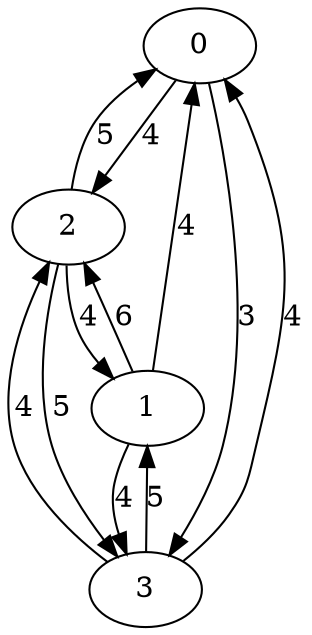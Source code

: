 strict digraph "" {
	0 -> 2	[label=4];
	0 -> 3	[label=3];
	1 -> 0	[label=4];
	1 -> 2	[label=6];
	1 -> 3	[label=4];
	2 -> 0	[label=5];
	2 -> 1	[label=4];
	2 -> 3	[label=5];
	3 -> 0	[label=4];
	3 -> 1	[label=5];
	3 -> 2	[label=4];
}
